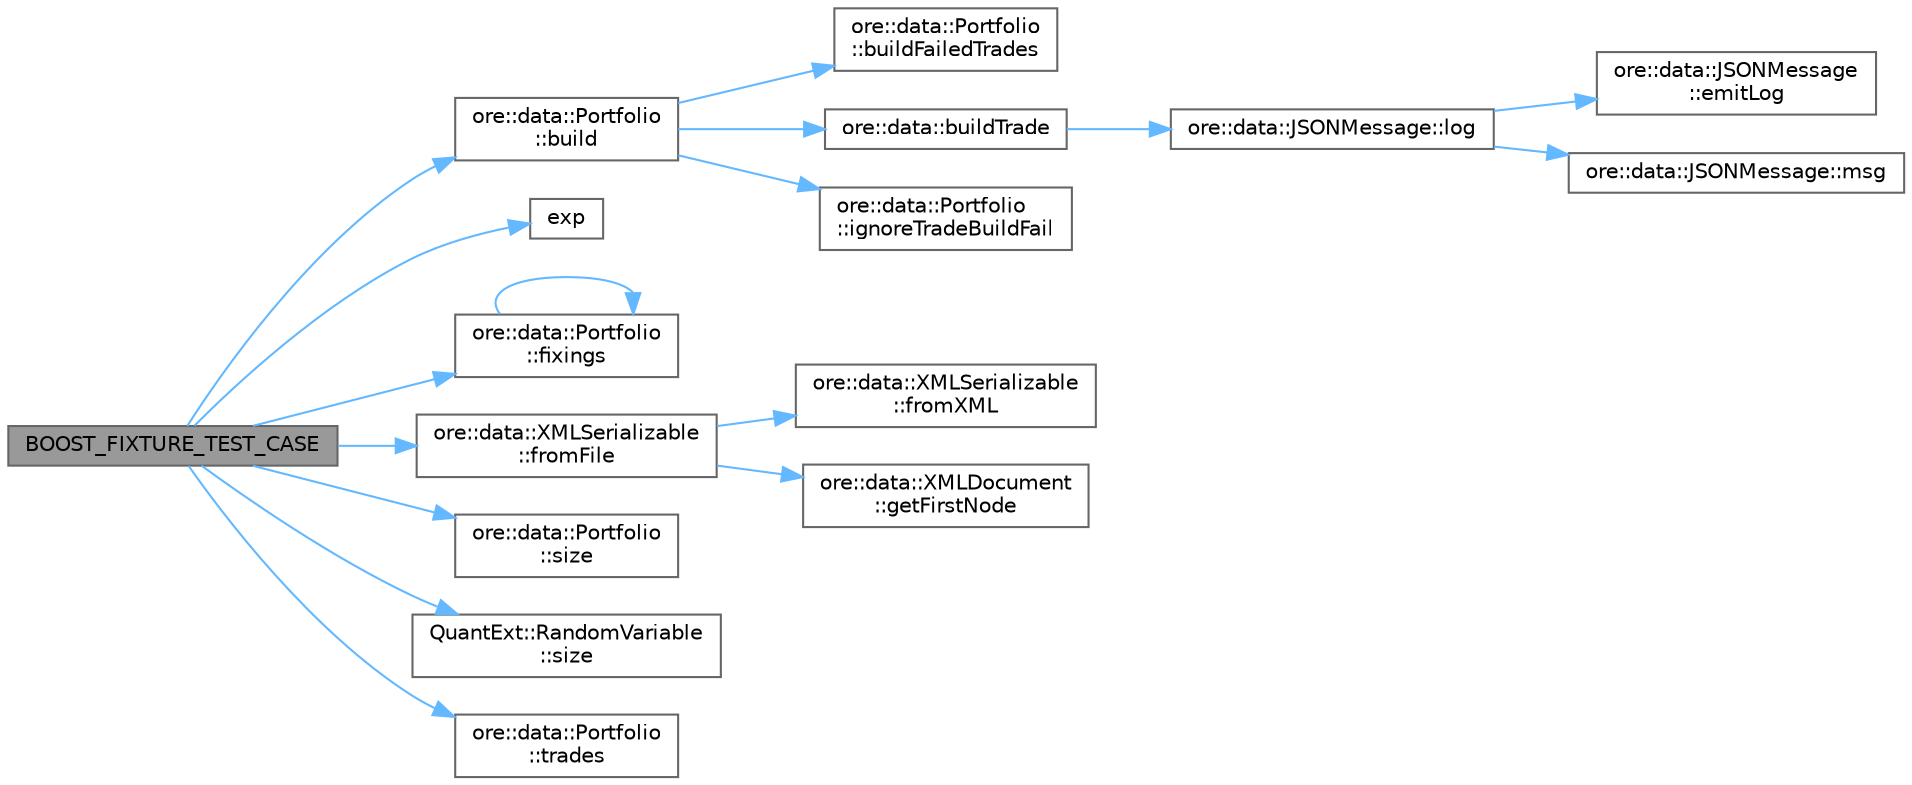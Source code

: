 digraph "BOOST_FIXTURE_TEST_CASE"
{
 // INTERACTIVE_SVG=YES
 // LATEX_PDF_SIZE
  bgcolor="transparent";
  edge [fontname=Helvetica,fontsize=10,labelfontname=Helvetica,labelfontsize=10];
  node [fontname=Helvetica,fontsize=10,shape=box,height=0.2,width=0.4];
  rankdir="LR";
  Node1 [label="BOOST_FIXTURE_TEST_CASE",height=0.2,width=0.4,color="gray40", fillcolor="grey60", style="filled", fontcolor="black",tooltip=" "];
  Node1 -> Node2 [color="steelblue1",style="solid"];
  Node2 [label="ore::data::Portfolio\l::build",height=0.2,width=0.4,color="grey40", fillcolor="white", style="filled",URL="$classore_1_1data_1_1_portfolio.html#a78b7a46465ae740388a7061e932a1f26",tooltip="Call build on all trades in the portfolio, the context is included in error messages."];
  Node2 -> Node3 [color="steelblue1",style="solid"];
  Node3 [label="ore::data::Portfolio\l::buildFailedTrades",height=0.2,width=0.4,color="grey40", fillcolor="white", style="filled",URL="$classore_1_1data_1_1_portfolio.html#aa132f7e3db9728b12a14c975c9714c58",tooltip="Does this portfolio build failed trades?"];
  Node2 -> Node4 [color="steelblue1",style="solid"];
  Node4 [label="ore::data::buildTrade",height=0.2,width=0.4,color="grey40", fillcolor="white", style="filled",URL="$namespaceore_1_1data.html#a4189e2c4ca70a4330840992fb570b3b1",tooltip=" "];
  Node4 -> Node5 [color="steelblue1",style="solid"];
  Node5 [label="ore::data::JSONMessage::log",height=0.2,width=0.4,color="grey40", fillcolor="white", style="filled",URL="$classore_1_1data_1_1_j_s_o_n_message.html#a5e21eca2668ed948bdc409b19a78e5bb",tooltip="generate Boost log record to pass to corresponding sinks"];
  Node5 -> Node6 [color="steelblue1",style="solid"];
  Node6 [label="ore::data::JSONMessage\l::emitLog",height=0.2,width=0.4,color="grey40", fillcolor="white", style="filled",URL="$classore_1_1data_1_1_j_s_o_n_message.html#a6a9077605df871e6e961dd0099645b35",tooltip="generate Boost log record - this method is called by log()"];
  Node5 -> Node7 [color="steelblue1",style="solid"];
  Node7 [label="ore::data::JSONMessage::msg",height=0.2,width=0.4,color="grey40", fillcolor="white", style="filled",URL="$classore_1_1data_1_1_j_s_o_n_message.html#a39f83a0ab38c425a8844c8892b93d69e",tooltip="return a std::string for the log file"];
  Node2 -> Node8 [color="steelblue1",style="solid"];
  Node8 [label="ore::data::Portfolio\l::ignoreTradeBuildFail",height=0.2,width=0.4,color="grey40", fillcolor="white", style="filled",URL="$classore_1_1data_1_1_portfolio.html#a7687577d15ee357689a1b7c947cebb67",tooltip="Keep trade in the portfolio even after build fail."];
  Node1 -> Node9 [color="steelblue1",style="solid"];
  Node9 [label="exp",height=0.2,width=0.4,color="grey40", fillcolor="white", style="filled",URL="C:/dev/ORE/documentation/QuantExt/doc/quantext.tag$namespace_quant_ext.html#a11171c842d01ffacc4ec522e398070a9",tooltip=" "];
  Node1 -> Node10 [color="steelblue1",style="solid"];
  Node10 [label="ore::data::Portfolio\l::fixings",height=0.2,width=0.4,color="grey40", fillcolor="white", style="filled",URL="$classore_1_1data_1_1_portfolio.html#a2ed33909046227b812c8b6cd9bc44276",tooltip=" "];
  Node10 -> Node10 [color="steelblue1",style="solid"];
  Node1 -> Node11 [color="steelblue1",style="solid"];
  Node11 [label="ore::data::XMLSerializable\l::fromFile",height=0.2,width=0.4,color="grey40", fillcolor="white", style="filled",URL="$classore_1_1data_1_1_x_m_l_serializable.html#ac3ac11cf6a3155713cea6a1a67e2b64d",tooltip=" "];
  Node11 -> Node12 [color="steelblue1",style="solid"];
  Node12 [label="ore::data::XMLSerializable\l::fromXML",height=0.2,width=0.4,color="grey40", fillcolor="white", style="filled",URL="$classore_1_1data_1_1_x_m_l_serializable.html#a52f896048a4e04b36fcfc8fa3de6a9b4",tooltip=" "];
  Node11 -> Node13 [color="steelblue1",style="solid"];
  Node13 [label="ore::data::XMLDocument\l::getFirstNode",height=0.2,width=0.4,color="grey40", fillcolor="white", style="filled",URL="$classore_1_1data_1_1_x_m_l_document.html#adc51f551b19a2cabd09440c56d4119d6",tooltip=" "];
  Node1 -> Node14 [color="steelblue1",style="solid"];
  Node14 [label="ore::data::Portfolio\l::size",height=0.2,width=0.4,color="grey40", fillcolor="white", style="filled",URL="$classore_1_1data_1_1_portfolio.html#a48b90275c7bccf5822418ef47bb922ee",tooltip="Portfolio size."];
  Node1 -> Node15 [color="steelblue1",style="solid"];
  Node15 [label="QuantExt::RandomVariable\l::size",height=0.2,width=0.4,color="grey40", fillcolor="white", style="filled",URL="C:/dev/ORE/documentation/QuantExt/doc/quantext.tag$struct_quant_ext_1_1_random_variable.html#acce0ab2cacc475b2434f24c65c91685a",tooltip=" "];
  Node1 -> Node16 [color="steelblue1",style="solid"];
  Node16 [label="ore::data::Portfolio\l::trades",height=0.2,width=0.4,color="grey40", fillcolor="white", style="filled",URL="$classore_1_1data_1_1_portfolio.html#a1688e87b84477c3bd5d58fa19c147077",tooltip="Return the map tradeId -> trade."];
}
